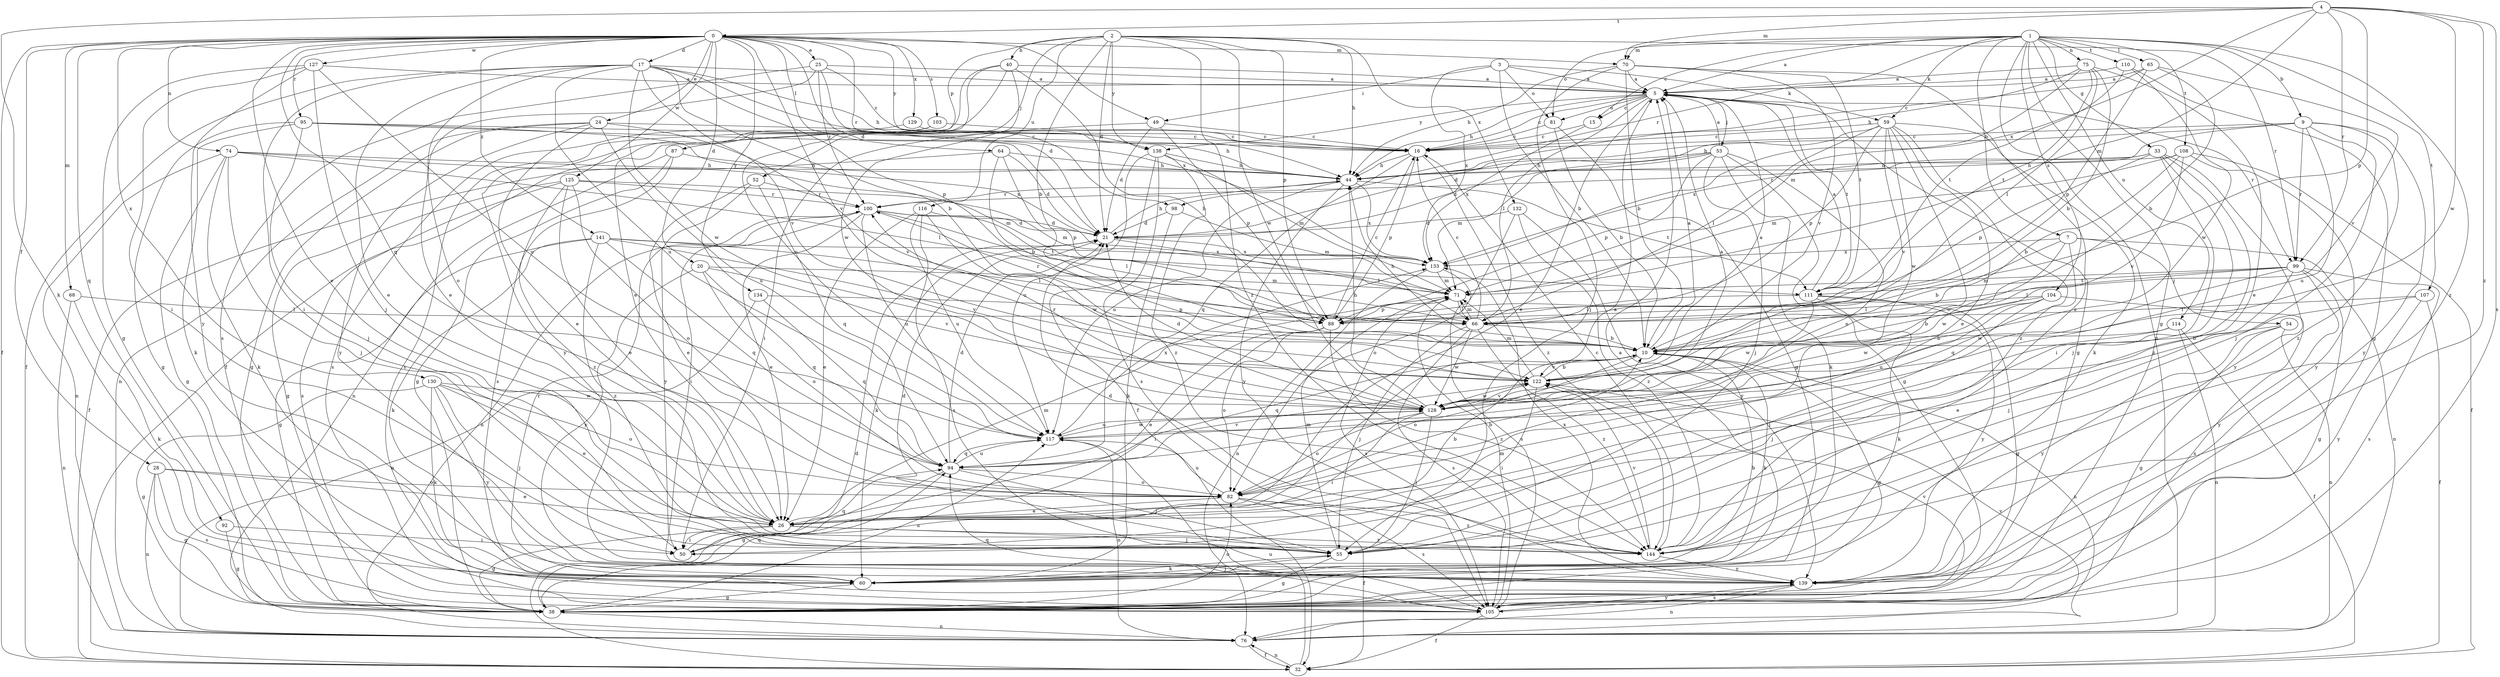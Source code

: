 strict digraph  {
0;
1;
2;
3;
4;
5;
7;
9;
10;
15;
16;
17;
20;
21;
24;
25;
26;
28;
32;
33;
38;
40;
44;
49;
50;
52;
53;
54;
55;
59;
60;
64;
65;
66;
68;
70;
71;
74;
75;
76;
81;
82;
87;
88;
92;
94;
95;
98;
99;
100;
103;
104;
105;
107;
108;
110;
111;
114;
116;
117;
122;
125;
127;
128;
129;
130;
132;
133;
134;
138;
139;
141;
144;
0 -> 17  [label=d];
0 -> 20  [label=d];
0 -> 21  [label=d];
0 -> 24  [label=e];
0 -> 25  [label=e];
0 -> 26  [label=e];
0 -> 28  [label=f];
0 -> 32  [label=f];
0 -> 49  [label=i];
0 -> 64  [label=l];
0 -> 68  [label=m];
0 -> 70  [label=m];
0 -> 74  [label=n];
0 -> 92  [label=q];
0 -> 94  [label=q];
0 -> 95  [label=r];
0 -> 98  [label=r];
0 -> 103  [label=s];
0 -> 122  [label=v];
0 -> 125  [label=w];
0 -> 127  [label=w];
0 -> 129  [label=x];
0 -> 130  [label=x];
0 -> 134  [label=y];
0 -> 138  [label=y];
0 -> 141  [label=z];
1 -> 5  [label=a];
1 -> 7  [label=b];
1 -> 9  [label=b];
1 -> 15  [label=c];
1 -> 33  [label=g];
1 -> 38  [label=g];
1 -> 59  [label=k];
1 -> 65  [label=l];
1 -> 70  [label=m];
1 -> 75  [label=n];
1 -> 76  [label=n];
1 -> 81  [label=o];
1 -> 98  [label=r];
1 -> 104  [label=s];
1 -> 107  [label=t];
1 -> 108  [label=t];
1 -> 110  [label=t];
1 -> 114  [label=u];
1 -> 144  [label=z];
2 -> 10  [label=b];
2 -> 21  [label=d];
2 -> 40  [label=h];
2 -> 44  [label=h];
2 -> 52  [label=j];
2 -> 87  [label=p];
2 -> 88  [label=p];
2 -> 99  [label=r];
2 -> 116  [label=u];
2 -> 128  [label=w];
2 -> 132  [label=x];
2 -> 138  [label=y];
2 -> 144  [label=z];
3 -> 5  [label=a];
3 -> 10  [label=b];
3 -> 49  [label=i];
3 -> 59  [label=k];
3 -> 81  [label=o];
3 -> 133  [label=x];
4 -> 60  [label=k];
4 -> 70  [label=m];
4 -> 71  [label=m];
4 -> 88  [label=p];
4 -> 99  [label=r];
4 -> 105  [label=s];
4 -> 128  [label=w];
4 -> 133  [label=x];
4 -> 144  [label=z];
4 -> 0  [label=t];
5 -> 15  [label=c];
5 -> 16  [label=c];
5 -> 26  [label=e];
5 -> 38  [label=g];
5 -> 44  [label=h];
5 -> 53  [label=j];
5 -> 66  [label=l];
5 -> 81  [label=o];
5 -> 99  [label=r];
5 -> 111  [label=t];
5 -> 138  [label=y];
7 -> 10  [label=b];
7 -> 54  [label=j];
7 -> 76  [label=n];
7 -> 94  [label=q];
7 -> 128  [label=w];
7 -> 133  [label=x];
9 -> 16  [label=c];
9 -> 44  [label=h];
9 -> 55  [label=j];
9 -> 99  [label=r];
9 -> 117  [label=u];
9 -> 133  [label=x];
9 -> 139  [label=y];
9 -> 144  [label=z];
10 -> 5  [label=a];
10 -> 38  [label=g];
10 -> 44  [label=h];
10 -> 60  [label=k];
10 -> 76  [label=n];
10 -> 82  [label=o];
10 -> 94  [label=q];
10 -> 122  [label=v];
15 -> 16  [label=c];
15 -> 133  [label=x];
16 -> 44  [label=h];
16 -> 88  [label=p];
16 -> 94  [label=q];
16 -> 144  [label=z];
17 -> 5  [label=a];
17 -> 10  [label=b];
17 -> 26  [label=e];
17 -> 32  [label=f];
17 -> 44  [label=h];
17 -> 50  [label=i];
17 -> 82  [label=o];
17 -> 88  [label=p];
17 -> 117  [label=u];
17 -> 122  [label=v];
17 -> 128  [label=w];
17 -> 133  [label=x];
20 -> 71  [label=m];
20 -> 82  [label=o];
20 -> 94  [label=q];
20 -> 122  [label=v];
20 -> 139  [label=y];
21 -> 44  [label=h];
21 -> 60  [label=k];
21 -> 66  [label=l];
21 -> 133  [label=x];
24 -> 16  [label=c];
24 -> 26  [label=e];
24 -> 38  [label=g];
24 -> 76  [label=n];
24 -> 117  [label=u];
24 -> 122  [label=v];
24 -> 139  [label=y];
25 -> 5  [label=a];
25 -> 16  [label=c];
25 -> 21  [label=d];
25 -> 26  [label=e];
25 -> 100  [label=r];
25 -> 105  [label=s];
26 -> 5  [label=a];
26 -> 10  [label=b];
26 -> 38  [label=g];
26 -> 50  [label=i];
26 -> 55  [label=j];
26 -> 71  [label=m];
26 -> 144  [label=z];
28 -> 26  [label=e];
28 -> 38  [label=g];
28 -> 76  [label=n];
28 -> 82  [label=o];
28 -> 105  [label=s];
32 -> 21  [label=d];
32 -> 76  [label=n];
32 -> 117  [label=u];
33 -> 44  [label=h];
33 -> 50  [label=i];
33 -> 55  [label=j];
33 -> 88  [label=p];
33 -> 100  [label=r];
33 -> 139  [label=y];
33 -> 144  [label=z];
38 -> 5  [label=a];
38 -> 76  [label=n];
38 -> 82  [label=o];
38 -> 94  [label=q];
38 -> 117  [label=u];
40 -> 5  [label=a];
40 -> 10  [label=b];
40 -> 26  [label=e];
40 -> 32  [label=f];
40 -> 117  [label=u];
40 -> 128  [label=w];
44 -> 100  [label=r];
44 -> 111  [label=t];
44 -> 117  [label=u];
44 -> 133  [label=x];
44 -> 139  [label=y];
49 -> 16  [label=c];
49 -> 21  [label=d];
49 -> 50  [label=i];
49 -> 88  [label=p];
50 -> 94  [label=q];
52 -> 26  [label=e];
52 -> 94  [label=q];
52 -> 100  [label=r];
52 -> 139  [label=y];
53 -> 5  [label=a];
53 -> 21  [label=d];
53 -> 38  [label=g];
53 -> 44  [label=h];
53 -> 55  [label=j];
53 -> 60  [label=k];
53 -> 71  [label=m];
53 -> 82  [label=o];
53 -> 88  [label=p];
54 -> 10  [label=b];
54 -> 38  [label=g];
54 -> 76  [label=n];
54 -> 139  [label=y];
55 -> 21  [label=d];
55 -> 38  [label=g];
55 -> 60  [label=k];
55 -> 71  [label=m];
59 -> 16  [label=c];
59 -> 21  [label=d];
59 -> 26  [label=e];
59 -> 60  [label=k];
59 -> 66  [label=l];
59 -> 82  [label=o];
59 -> 88  [label=p];
59 -> 122  [label=v];
59 -> 128  [label=w];
59 -> 144  [label=z];
60 -> 10  [label=b];
60 -> 38  [label=g];
60 -> 55  [label=j];
60 -> 100  [label=r];
64 -> 10  [label=b];
64 -> 21  [label=d];
64 -> 32  [label=f];
64 -> 44  [label=h];
64 -> 88  [label=p];
65 -> 5  [label=a];
65 -> 10  [label=b];
65 -> 16  [label=c];
65 -> 88  [label=p];
65 -> 122  [label=v];
66 -> 10  [label=b];
66 -> 16  [label=c];
66 -> 55  [label=j];
66 -> 71  [label=m];
66 -> 105  [label=s];
66 -> 128  [label=w];
66 -> 144  [label=z];
68 -> 60  [label=k];
68 -> 66  [label=l];
68 -> 76  [label=n];
70 -> 5  [label=a];
70 -> 10  [label=b];
70 -> 44  [label=h];
70 -> 55  [label=j];
70 -> 111  [label=t];
70 -> 122  [label=v];
70 -> 144  [label=z];
71 -> 66  [label=l];
71 -> 88  [label=p];
71 -> 105  [label=s];
74 -> 38  [label=g];
74 -> 44  [label=h];
74 -> 55  [label=j];
74 -> 60  [label=k];
74 -> 66  [label=l];
74 -> 71  [label=m];
74 -> 76  [label=n];
75 -> 5  [label=a];
75 -> 10  [label=b];
75 -> 26  [label=e];
75 -> 44  [label=h];
75 -> 66  [label=l];
75 -> 71  [label=m];
75 -> 111  [label=t];
76 -> 32  [label=f];
76 -> 122  [label=v];
81 -> 10  [label=b];
81 -> 16  [label=c];
81 -> 38  [label=g];
82 -> 10  [label=b];
82 -> 26  [label=e];
82 -> 32  [label=f];
82 -> 105  [label=s];
82 -> 117  [label=u];
82 -> 144  [label=z];
87 -> 38  [label=g];
87 -> 44  [label=h];
87 -> 76  [label=n];
87 -> 105  [label=s];
88 -> 16  [label=c];
88 -> 26  [label=e];
88 -> 50  [label=i];
88 -> 82  [label=o];
88 -> 100  [label=r];
88 -> 144  [label=z];
92 -> 38  [label=g];
92 -> 50  [label=i];
94 -> 21  [label=d];
94 -> 38  [label=g];
94 -> 55  [label=j];
94 -> 82  [label=o];
94 -> 117  [label=u];
94 -> 122  [label=v];
95 -> 16  [label=c];
95 -> 38  [label=g];
95 -> 44  [label=h];
95 -> 55  [label=j];
95 -> 60  [label=k];
95 -> 133  [label=x];
98 -> 21  [label=d];
98 -> 60  [label=k];
98 -> 71  [label=m];
99 -> 38  [label=g];
99 -> 55  [label=j];
99 -> 66  [label=l];
99 -> 71  [label=m];
99 -> 105  [label=s];
99 -> 111  [label=t];
99 -> 128  [label=w];
99 -> 139  [label=y];
100 -> 21  [label=d];
100 -> 26  [label=e];
100 -> 50  [label=i];
100 -> 66  [label=l];
100 -> 76  [label=n];
100 -> 111  [label=t];
100 -> 117  [label=u];
103 -> 16  [label=c];
103 -> 105  [label=s];
103 -> 139  [label=y];
104 -> 10  [label=b];
104 -> 55  [label=j];
104 -> 66  [label=l];
104 -> 105  [label=s];
104 -> 117  [label=u];
104 -> 128  [label=w];
105 -> 32  [label=f];
105 -> 71  [label=m];
105 -> 94  [label=q];
105 -> 122  [label=v];
105 -> 139  [label=y];
107 -> 26  [label=e];
107 -> 32  [label=f];
107 -> 66  [label=l];
107 -> 139  [label=y];
108 -> 10  [label=b];
108 -> 32  [label=f];
108 -> 44  [label=h];
108 -> 71  [label=m];
108 -> 122  [label=v];
108 -> 139  [label=y];
110 -> 5  [label=a];
110 -> 38  [label=g];
110 -> 111  [label=t];
110 -> 128  [label=w];
111 -> 5  [label=a];
111 -> 38  [label=g];
111 -> 60  [label=k];
111 -> 66  [label=l];
111 -> 128  [label=w];
111 -> 139  [label=y];
114 -> 10  [label=b];
114 -> 32  [label=f];
114 -> 55  [label=j];
114 -> 76  [label=n];
116 -> 21  [label=d];
116 -> 26  [label=e];
116 -> 105  [label=s];
116 -> 117  [label=u];
116 -> 128  [label=w];
117 -> 76  [label=n];
117 -> 94  [label=q];
117 -> 128  [label=w];
117 -> 133  [label=x];
122 -> 5  [label=a];
122 -> 10  [label=b];
122 -> 50  [label=i];
122 -> 71  [label=m];
122 -> 128  [label=w];
125 -> 26  [label=e];
125 -> 38  [label=g];
125 -> 71  [label=m];
125 -> 82  [label=o];
125 -> 100  [label=r];
125 -> 105  [label=s];
125 -> 144  [label=z];
127 -> 5  [label=a];
127 -> 38  [label=g];
127 -> 50  [label=i];
127 -> 55  [label=j];
127 -> 117  [label=u];
127 -> 139  [label=y];
128 -> 5  [label=a];
128 -> 21  [label=d];
128 -> 44  [label=h];
128 -> 50  [label=i];
128 -> 55  [label=j];
128 -> 82  [label=o];
128 -> 100  [label=r];
128 -> 117  [label=u];
128 -> 122  [label=v];
129 -> 16  [label=c];
129 -> 105  [label=s];
130 -> 26  [label=e];
130 -> 38  [label=g];
130 -> 55  [label=j];
130 -> 60  [label=k];
130 -> 82  [label=o];
130 -> 128  [label=w];
130 -> 139  [label=y];
132 -> 21  [label=d];
132 -> 82  [label=o];
132 -> 139  [label=y];
132 -> 144  [label=z];
133 -> 71  [label=m];
133 -> 76  [label=n];
133 -> 105  [label=s];
134 -> 76  [label=n];
134 -> 88  [label=p];
134 -> 94  [label=q];
138 -> 32  [label=f];
138 -> 44  [label=h];
138 -> 71  [label=m];
138 -> 105  [label=s];
138 -> 117  [label=u];
138 -> 144  [label=z];
139 -> 76  [label=n];
139 -> 105  [label=s];
139 -> 133  [label=x];
141 -> 38  [label=g];
141 -> 60  [label=k];
141 -> 66  [label=l];
141 -> 94  [label=q];
141 -> 122  [label=v];
141 -> 133  [label=x];
141 -> 144  [label=z];
144 -> 16  [label=c];
144 -> 21  [label=d];
144 -> 122  [label=v];
144 -> 139  [label=y];
}

